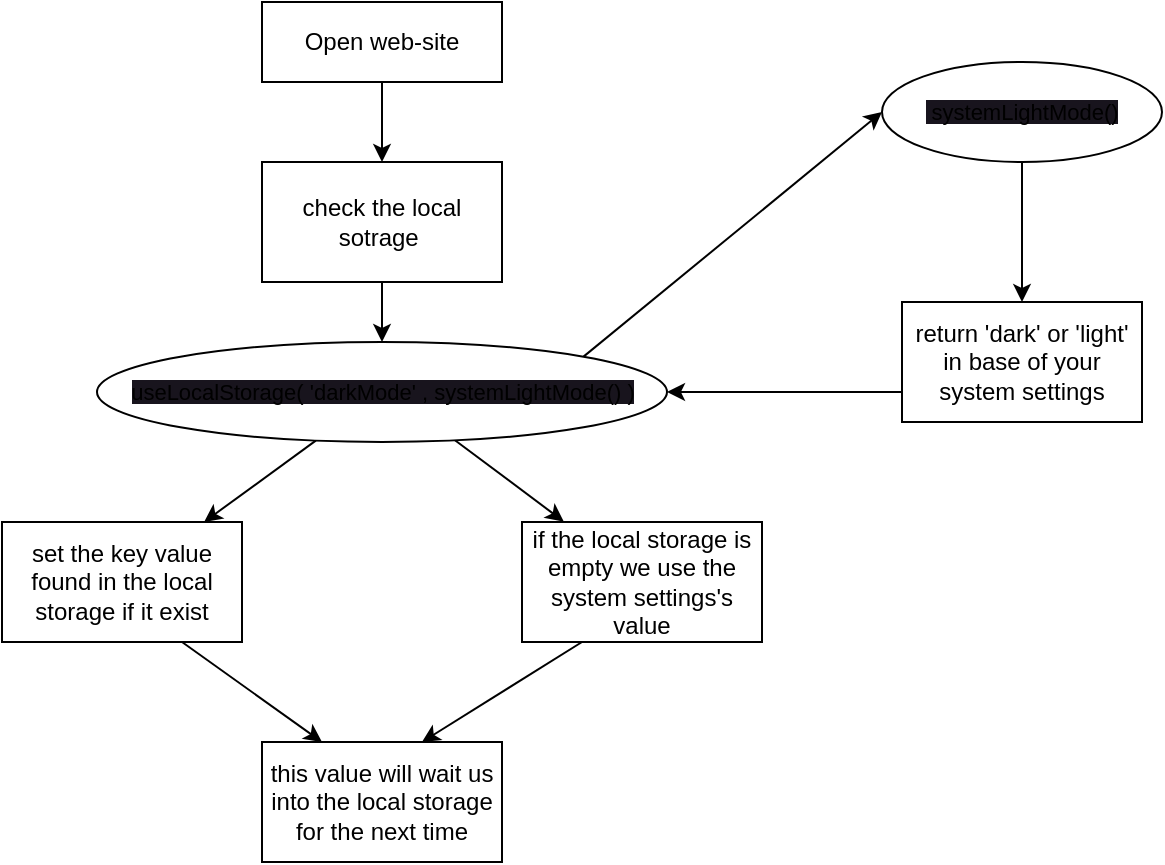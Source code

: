 <mxfile>
    <diagram id="5F_jTVpt35I9Vbgu597q" name="Page-1">
        <mxGraphModel dx="847" dy="361" grid="1" gridSize="10" guides="1" tooltips="1" connect="1" arrows="1" fold="1" page="1" pageScale="1" pageWidth="850" pageHeight="1100" math="0" shadow="0">
            <root>
                <mxCell id="0"/>
                <mxCell id="1" parent="0"/>
                <mxCell id="2" value="" style="whiteSpace=wrap;html=1;" vertex="1" parent="1">
                    <mxGeometry x="290" y="120" width="120" height="40" as="geometry"/>
                </mxCell>
                <mxCell id="4" style="edgeStyle=none;html=1;" edge="1" parent="1">
                    <mxGeometry relative="1" as="geometry">
                        <mxPoint x="350" y="200" as="targetPoint"/>
                        <mxPoint x="350" y="160" as="sourcePoint"/>
                        <Array as="points">
                            <mxPoint x="350" y="170"/>
                        </Array>
                    </mxGeometry>
                </mxCell>
                <mxCell id="3" value="Open web-site" style="text;strokeColor=none;align=center;fillColor=none;html=1;verticalAlign=middle;whiteSpace=wrap;rounded=0;" vertex="1" parent="1">
                    <mxGeometry x="300" y="125" width="100" height="30" as="geometry"/>
                </mxCell>
                <mxCell id="10" style="edgeStyle=none;html=1;exitX=0.5;exitY=1;exitDx=0;exitDy=0;" edge="1" parent="1" source="5">
                    <mxGeometry relative="1" as="geometry">
                        <mxPoint x="350" y="290" as="targetPoint"/>
                    </mxGeometry>
                </mxCell>
                <mxCell id="5" value="check the local sotrage&amp;nbsp;" style="whiteSpace=wrap;html=1;" vertex="1" parent="1">
                    <mxGeometry x="290" y="200" width="120" height="60" as="geometry"/>
                </mxCell>
                <mxCell id="14" style="edgeStyle=none;html=1;exitX=0;exitY=0.75;exitDx=0;exitDy=0;entryX=1;entryY=0.5;entryDx=0;entryDy=0;" edge="1" parent="1" source="16" target="18">
                    <mxGeometry relative="1" as="geometry">
                        <mxPoint x="418.75" y="290" as="targetPoint"/>
                    </mxGeometry>
                </mxCell>
                <mxCell id="17" value="" style="edgeStyle=none;html=1;" edge="1" parent="1" source="15" target="16">
                    <mxGeometry relative="1" as="geometry"/>
                </mxCell>
                <mxCell id="15" value="&lt;span style=&quot;font-size: 11px; background-color: rgb(24, 20, 29);&quot;&gt;&amp;nbsp;systemLightMode()&lt;/span&gt;" style="ellipse;whiteSpace=wrap;html=1;" vertex="1" parent="1">
                    <mxGeometry x="600" y="150" width="140" height="50" as="geometry"/>
                </mxCell>
                <mxCell id="16" value="return 'dark' or 'light' in base of your system settings" style="whiteSpace=wrap;html=1;" vertex="1" parent="1">
                    <mxGeometry x="610" y="270" width="120" height="60" as="geometry"/>
                </mxCell>
                <mxCell id="20" value="" style="edgeStyle=none;html=1;" edge="1" parent="1" source="18" target="19">
                    <mxGeometry relative="1" as="geometry"/>
                </mxCell>
                <mxCell id="23" style="edgeStyle=none;html=1;exitX=0.628;exitY=0.982;exitDx=0;exitDy=0;entryX=0.174;entryY=-0.004;entryDx=0;entryDy=0;exitPerimeter=0;entryPerimeter=0;" edge="1" parent="1" source="18" target="22">
                    <mxGeometry relative="1" as="geometry">
                        <Array as="points"/>
                    </mxGeometry>
                </mxCell>
                <mxCell id="28" style="edgeStyle=none;html=1;exitX=1;exitY=0;exitDx=0;exitDy=0;entryX=0;entryY=0.5;entryDx=0;entryDy=0;" edge="1" parent="1" source="18" target="15">
                    <mxGeometry relative="1" as="geometry"/>
                </mxCell>
                <mxCell id="18" value="&lt;span style=&quot;font-size: 11px; background-color: rgb(24, 20, 29);&quot;&gt;useLocalStorage( 'darkMode' , systemLightMode() )&lt;/span&gt;" style="ellipse;whiteSpace=wrap;html=1;" vertex="1" parent="1">
                    <mxGeometry x="207.5" y="290" width="285" height="50" as="geometry"/>
                </mxCell>
                <mxCell id="25" style="edgeStyle=none;html=1;exitX=0.75;exitY=1;exitDx=0;exitDy=0;" edge="1" parent="1" source="19">
                    <mxGeometry relative="1" as="geometry">
                        <mxPoint x="320" y="490" as="targetPoint"/>
                    </mxGeometry>
                </mxCell>
                <mxCell id="19" value="set the key value found in the local storage if it exist" style="whiteSpace=wrap;html=1;" vertex="1" parent="1">
                    <mxGeometry x="160" y="380" width="120" height="60" as="geometry"/>
                </mxCell>
                <mxCell id="26" style="edgeStyle=none;html=1;exitX=0.25;exitY=1;exitDx=0;exitDy=0;" edge="1" parent="1" source="22">
                    <mxGeometry relative="1" as="geometry">
                        <mxPoint x="370" y="490" as="targetPoint"/>
                    </mxGeometry>
                </mxCell>
                <mxCell id="22" value="if the local storage is empty we use the system settings's value" style="whiteSpace=wrap;html=1;" vertex="1" parent="1">
                    <mxGeometry x="420" y="380" width="120" height="60" as="geometry"/>
                </mxCell>
                <mxCell id="27" value="this value will wait us into the local storage for the next time" style="whiteSpace=wrap;html=1;" vertex="1" parent="1">
                    <mxGeometry x="290" y="490" width="120" height="60" as="geometry"/>
                </mxCell>
            </root>
        </mxGraphModel>
    </diagram>
</mxfile>